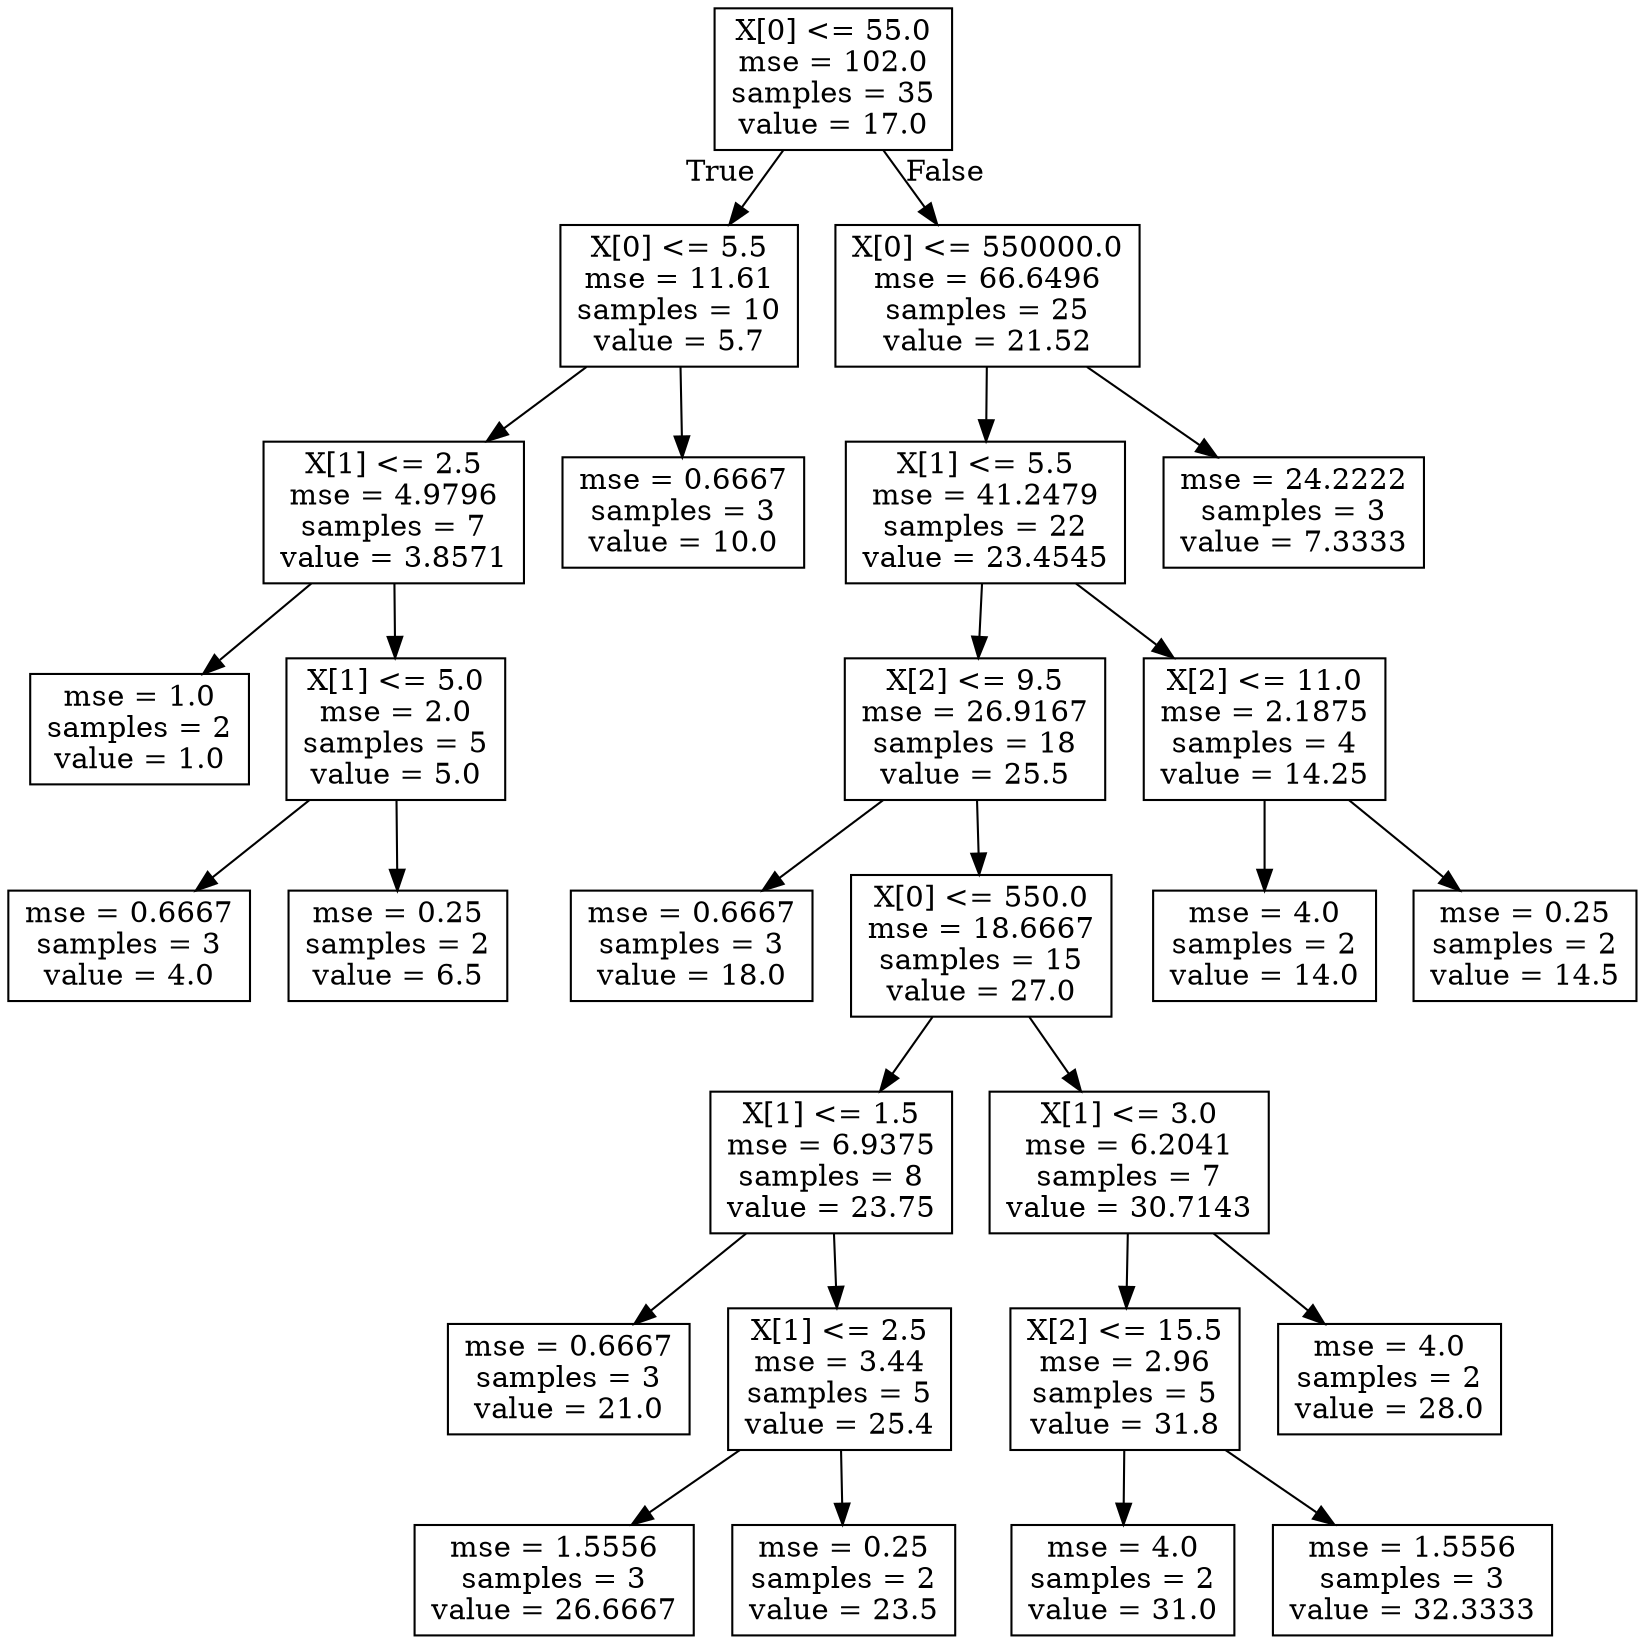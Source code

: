 digraph Tree {
node [shape=box] ;
0 [label="X[0] <= 55.0\nmse = 102.0\nsamples = 35\nvalue = 17.0"] ;
1 [label="X[0] <= 5.5\nmse = 11.61\nsamples = 10\nvalue = 5.7"] ;
0 -> 1 [labeldistance=2.5, labelangle=45, headlabel="True"] ;
2 [label="X[1] <= 2.5\nmse = 4.9796\nsamples = 7\nvalue = 3.8571"] ;
1 -> 2 ;
3 [label="mse = 1.0\nsamples = 2\nvalue = 1.0"] ;
2 -> 3 ;
4 [label="X[1] <= 5.0\nmse = 2.0\nsamples = 5\nvalue = 5.0"] ;
2 -> 4 ;
5 [label="mse = 0.6667\nsamples = 3\nvalue = 4.0"] ;
4 -> 5 ;
6 [label="mse = 0.25\nsamples = 2\nvalue = 6.5"] ;
4 -> 6 ;
7 [label="mse = 0.6667\nsamples = 3\nvalue = 10.0"] ;
1 -> 7 ;
8 [label="X[0] <= 550000.0\nmse = 66.6496\nsamples = 25\nvalue = 21.52"] ;
0 -> 8 [labeldistance=2.5, labelangle=-45, headlabel="False"] ;
9 [label="X[1] <= 5.5\nmse = 41.2479\nsamples = 22\nvalue = 23.4545"] ;
8 -> 9 ;
10 [label="X[2] <= 9.5\nmse = 26.9167\nsamples = 18\nvalue = 25.5"] ;
9 -> 10 ;
11 [label="mse = 0.6667\nsamples = 3\nvalue = 18.0"] ;
10 -> 11 ;
12 [label="X[0] <= 550.0\nmse = 18.6667\nsamples = 15\nvalue = 27.0"] ;
10 -> 12 ;
13 [label="X[1] <= 1.5\nmse = 6.9375\nsamples = 8\nvalue = 23.75"] ;
12 -> 13 ;
14 [label="mse = 0.6667\nsamples = 3\nvalue = 21.0"] ;
13 -> 14 ;
15 [label="X[1] <= 2.5\nmse = 3.44\nsamples = 5\nvalue = 25.4"] ;
13 -> 15 ;
16 [label="mse = 1.5556\nsamples = 3\nvalue = 26.6667"] ;
15 -> 16 ;
17 [label="mse = 0.25\nsamples = 2\nvalue = 23.5"] ;
15 -> 17 ;
18 [label="X[1] <= 3.0\nmse = 6.2041\nsamples = 7\nvalue = 30.7143"] ;
12 -> 18 ;
19 [label="X[2] <= 15.5\nmse = 2.96\nsamples = 5\nvalue = 31.8"] ;
18 -> 19 ;
20 [label="mse = 4.0\nsamples = 2\nvalue = 31.0"] ;
19 -> 20 ;
21 [label="mse = 1.5556\nsamples = 3\nvalue = 32.3333"] ;
19 -> 21 ;
22 [label="mse = 4.0\nsamples = 2\nvalue = 28.0"] ;
18 -> 22 ;
23 [label="X[2] <= 11.0\nmse = 2.1875\nsamples = 4\nvalue = 14.25"] ;
9 -> 23 ;
24 [label="mse = 4.0\nsamples = 2\nvalue = 14.0"] ;
23 -> 24 ;
25 [label="mse = 0.25\nsamples = 2\nvalue = 14.5"] ;
23 -> 25 ;
26 [label="mse = 24.2222\nsamples = 3\nvalue = 7.3333"] ;
8 -> 26 ;
}